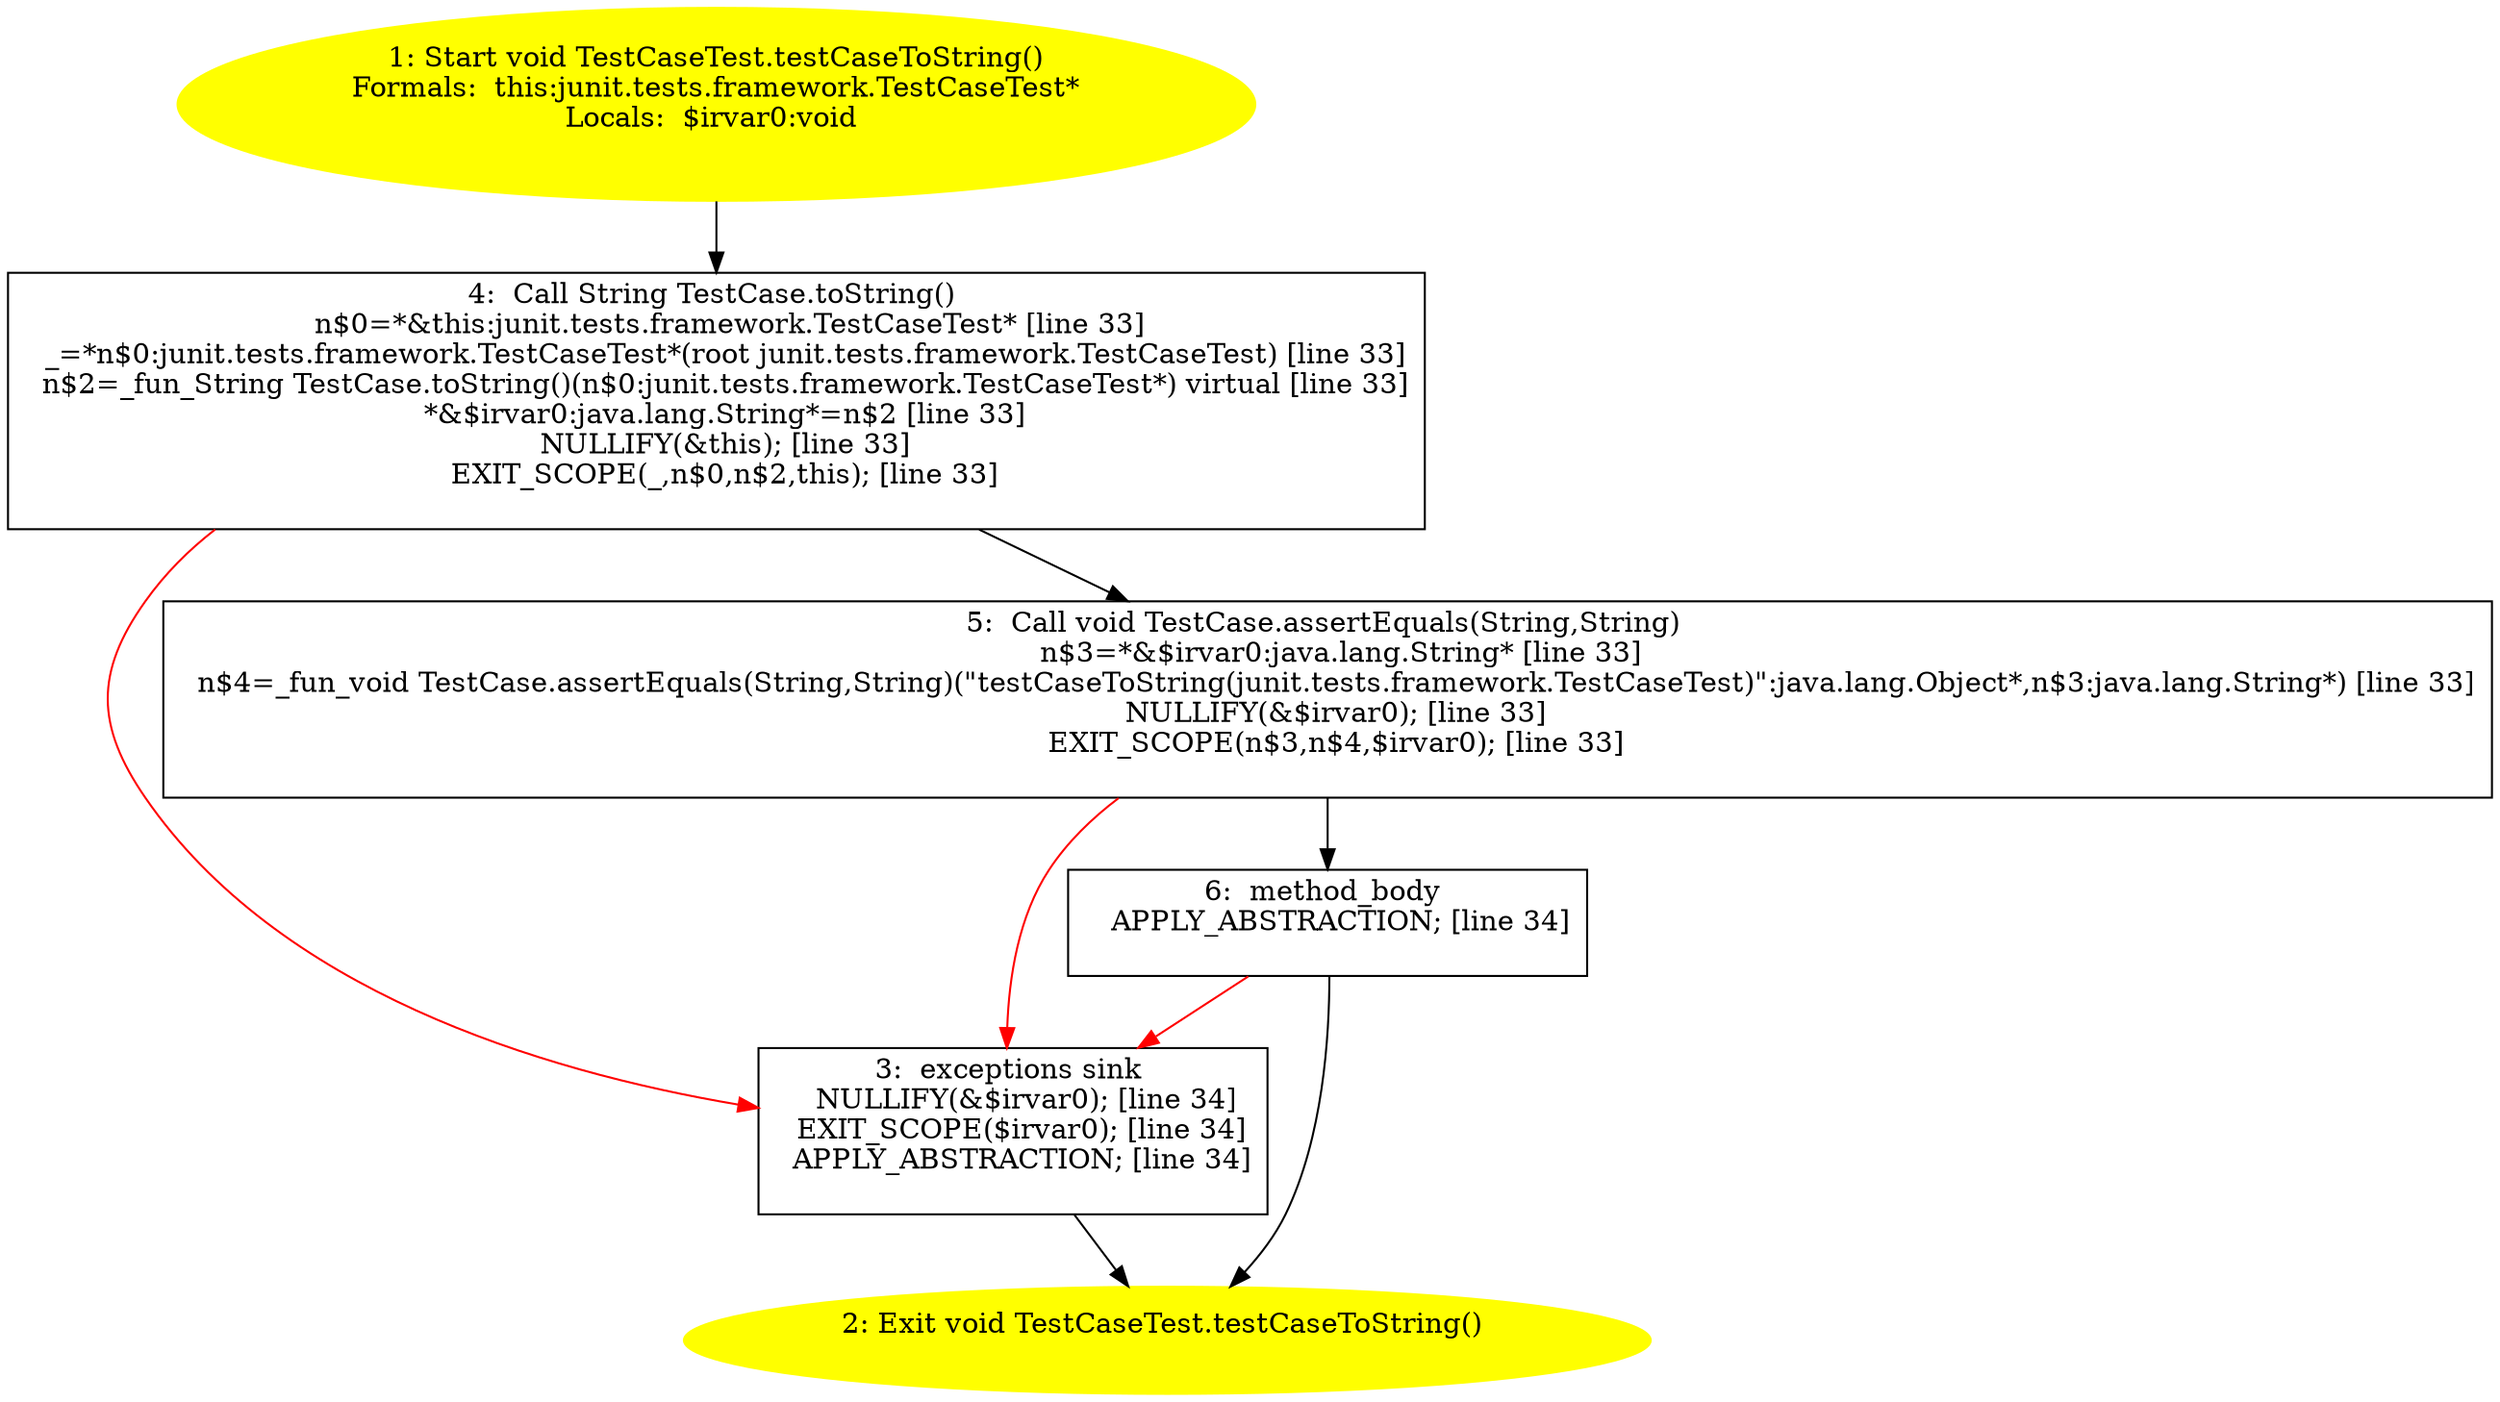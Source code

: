 /* @generated */
digraph cfg {
"junit.tests.framework.TestCaseTest.testCaseToString():void.c669ffa69c3ec7e661901094a8f58f98_1" [label="1: Start void TestCaseTest.testCaseToString()\nFormals:  this:junit.tests.framework.TestCaseTest*\nLocals:  $irvar0:void \n  " color=yellow style=filled]
	

	 "junit.tests.framework.TestCaseTest.testCaseToString():void.c669ffa69c3ec7e661901094a8f58f98_1" -> "junit.tests.framework.TestCaseTest.testCaseToString():void.c669ffa69c3ec7e661901094a8f58f98_4" ;
"junit.tests.framework.TestCaseTest.testCaseToString():void.c669ffa69c3ec7e661901094a8f58f98_2" [label="2: Exit void TestCaseTest.testCaseToString() \n  " color=yellow style=filled]
	

"junit.tests.framework.TestCaseTest.testCaseToString():void.c669ffa69c3ec7e661901094a8f58f98_3" [label="3:  exceptions sink \n   NULLIFY(&$irvar0); [line 34]\n  EXIT_SCOPE($irvar0); [line 34]\n  APPLY_ABSTRACTION; [line 34]\n " shape="box"]
	

	 "junit.tests.framework.TestCaseTest.testCaseToString():void.c669ffa69c3ec7e661901094a8f58f98_3" -> "junit.tests.framework.TestCaseTest.testCaseToString():void.c669ffa69c3ec7e661901094a8f58f98_2" ;
"junit.tests.framework.TestCaseTest.testCaseToString():void.c669ffa69c3ec7e661901094a8f58f98_4" [label="4:  Call String TestCase.toString() \n   n$0=*&this:junit.tests.framework.TestCaseTest* [line 33]\n  _=*n$0:junit.tests.framework.TestCaseTest*(root junit.tests.framework.TestCaseTest) [line 33]\n  n$2=_fun_String TestCase.toString()(n$0:junit.tests.framework.TestCaseTest*) virtual [line 33]\n  *&$irvar0:java.lang.String*=n$2 [line 33]\n  NULLIFY(&this); [line 33]\n  EXIT_SCOPE(_,n$0,n$2,this); [line 33]\n " shape="box"]
	

	 "junit.tests.framework.TestCaseTest.testCaseToString():void.c669ffa69c3ec7e661901094a8f58f98_4" -> "junit.tests.framework.TestCaseTest.testCaseToString():void.c669ffa69c3ec7e661901094a8f58f98_5" ;
	 "junit.tests.framework.TestCaseTest.testCaseToString():void.c669ffa69c3ec7e661901094a8f58f98_4" -> "junit.tests.framework.TestCaseTest.testCaseToString():void.c669ffa69c3ec7e661901094a8f58f98_3" [color="red" ];
"junit.tests.framework.TestCaseTest.testCaseToString():void.c669ffa69c3ec7e661901094a8f58f98_5" [label="5:  Call void TestCase.assertEquals(String,String) \n   n$3=*&$irvar0:java.lang.String* [line 33]\n  n$4=_fun_void TestCase.assertEquals(String,String)(\"testCaseToString(junit.tests.framework.TestCaseTest)\":java.lang.Object*,n$3:java.lang.String*) [line 33]\n  NULLIFY(&$irvar0); [line 33]\n  EXIT_SCOPE(n$3,n$4,$irvar0); [line 33]\n " shape="box"]
	

	 "junit.tests.framework.TestCaseTest.testCaseToString():void.c669ffa69c3ec7e661901094a8f58f98_5" -> "junit.tests.framework.TestCaseTest.testCaseToString():void.c669ffa69c3ec7e661901094a8f58f98_6" ;
	 "junit.tests.framework.TestCaseTest.testCaseToString():void.c669ffa69c3ec7e661901094a8f58f98_5" -> "junit.tests.framework.TestCaseTest.testCaseToString():void.c669ffa69c3ec7e661901094a8f58f98_3" [color="red" ];
"junit.tests.framework.TestCaseTest.testCaseToString():void.c669ffa69c3ec7e661901094a8f58f98_6" [label="6:  method_body \n   APPLY_ABSTRACTION; [line 34]\n " shape="box"]
	

	 "junit.tests.framework.TestCaseTest.testCaseToString():void.c669ffa69c3ec7e661901094a8f58f98_6" -> "junit.tests.framework.TestCaseTest.testCaseToString():void.c669ffa69c3ec7e661901094a8f58f98_2" ;
	 "junit.tests.framework.TestCaseTest.testCaseToString():void.c669ffa69c3ec7e661901094a8f58f98_6" -> "junit.tests.framework.TestCaseTest.testCaseToString():void.c669ffa69c3ec7e661901094a8f58f98_3" [color="red" ];
}
